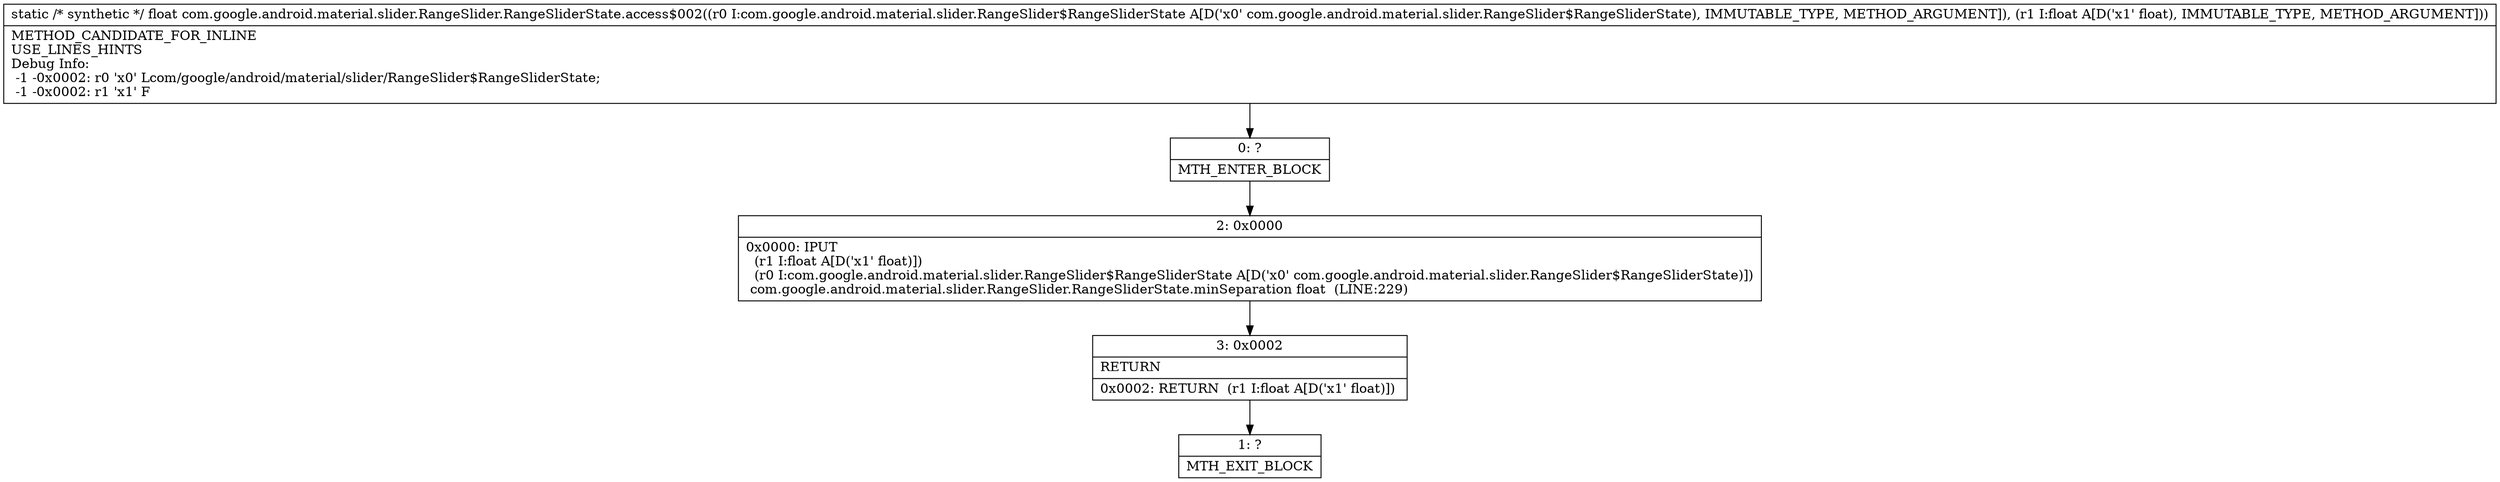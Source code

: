 digraph "CFG forcom.google.android.material.slider.RangeSlider.RangeSliderState.access$002(Lcom\/google\/android\/material\/slider\/RangeSlider$RangeSliderState;F)F" {
Node_0 [shape=record,label="{0\:\ ?|MTH_ENTER_BLOCK\l}"];
Node_2 [shape=record,label="{2\:\ 0x0000|0x0000: IPUT  \l  (r1 I:float A[D('x1' float)])\l  (r0 I:com.google.android.material.slider.RangeSlider$RangeSliderState A[D('x0' com.google.android.material.slider.RangeSlider$RangeSliderState)])\l com.google.android.material.slider.RangeSlider.RangeSliderState.minSeparation float  (LINE:229)\l}"];
Node_3 [shape=record,label="{3\:\ 0x0002|RETURN\l|0x0002: RETURN  (r1 I:float A[D('x1' float)]) \l}"];
Node_1 [shape=record,label="{1\:\ ?|MTH_EXIT_BLOCK\l}"];
MethodNode[shape=record,label="{static \/* synthetic *\/ float com.google.android.material.slider.RangeSlider.RangeSliderState.access$002((r0 I:com.google.android.material.slider.RangeSlider$RangeSliderState A[D('x0' com.google.android.material.slider.RangeSlider$RangeSliderState), IMMUTABLE_TYPE, METHOD_ARGUMENT]), (r1 I:float A[D('x1' float), IMMUTABLE_TYPE, METHOD_ARGUMENT]))  | METHOD_CANDIDATE_FOR_INLINE\lUSE_LINES_HINTS\lDebug Info:\l  \-1 \-0x0002: r0 'x0' Lcom\/google\/android\/material\/slider\/RangeSlider$RangeSliderState;\l  \-1 \-0x0002: r1 'x1' F\l}"];
MethodNode -> Node_0;Node_0 -> Node_2;
Node_2 -> Node_3;
Node_3 -> Node_1;
}

